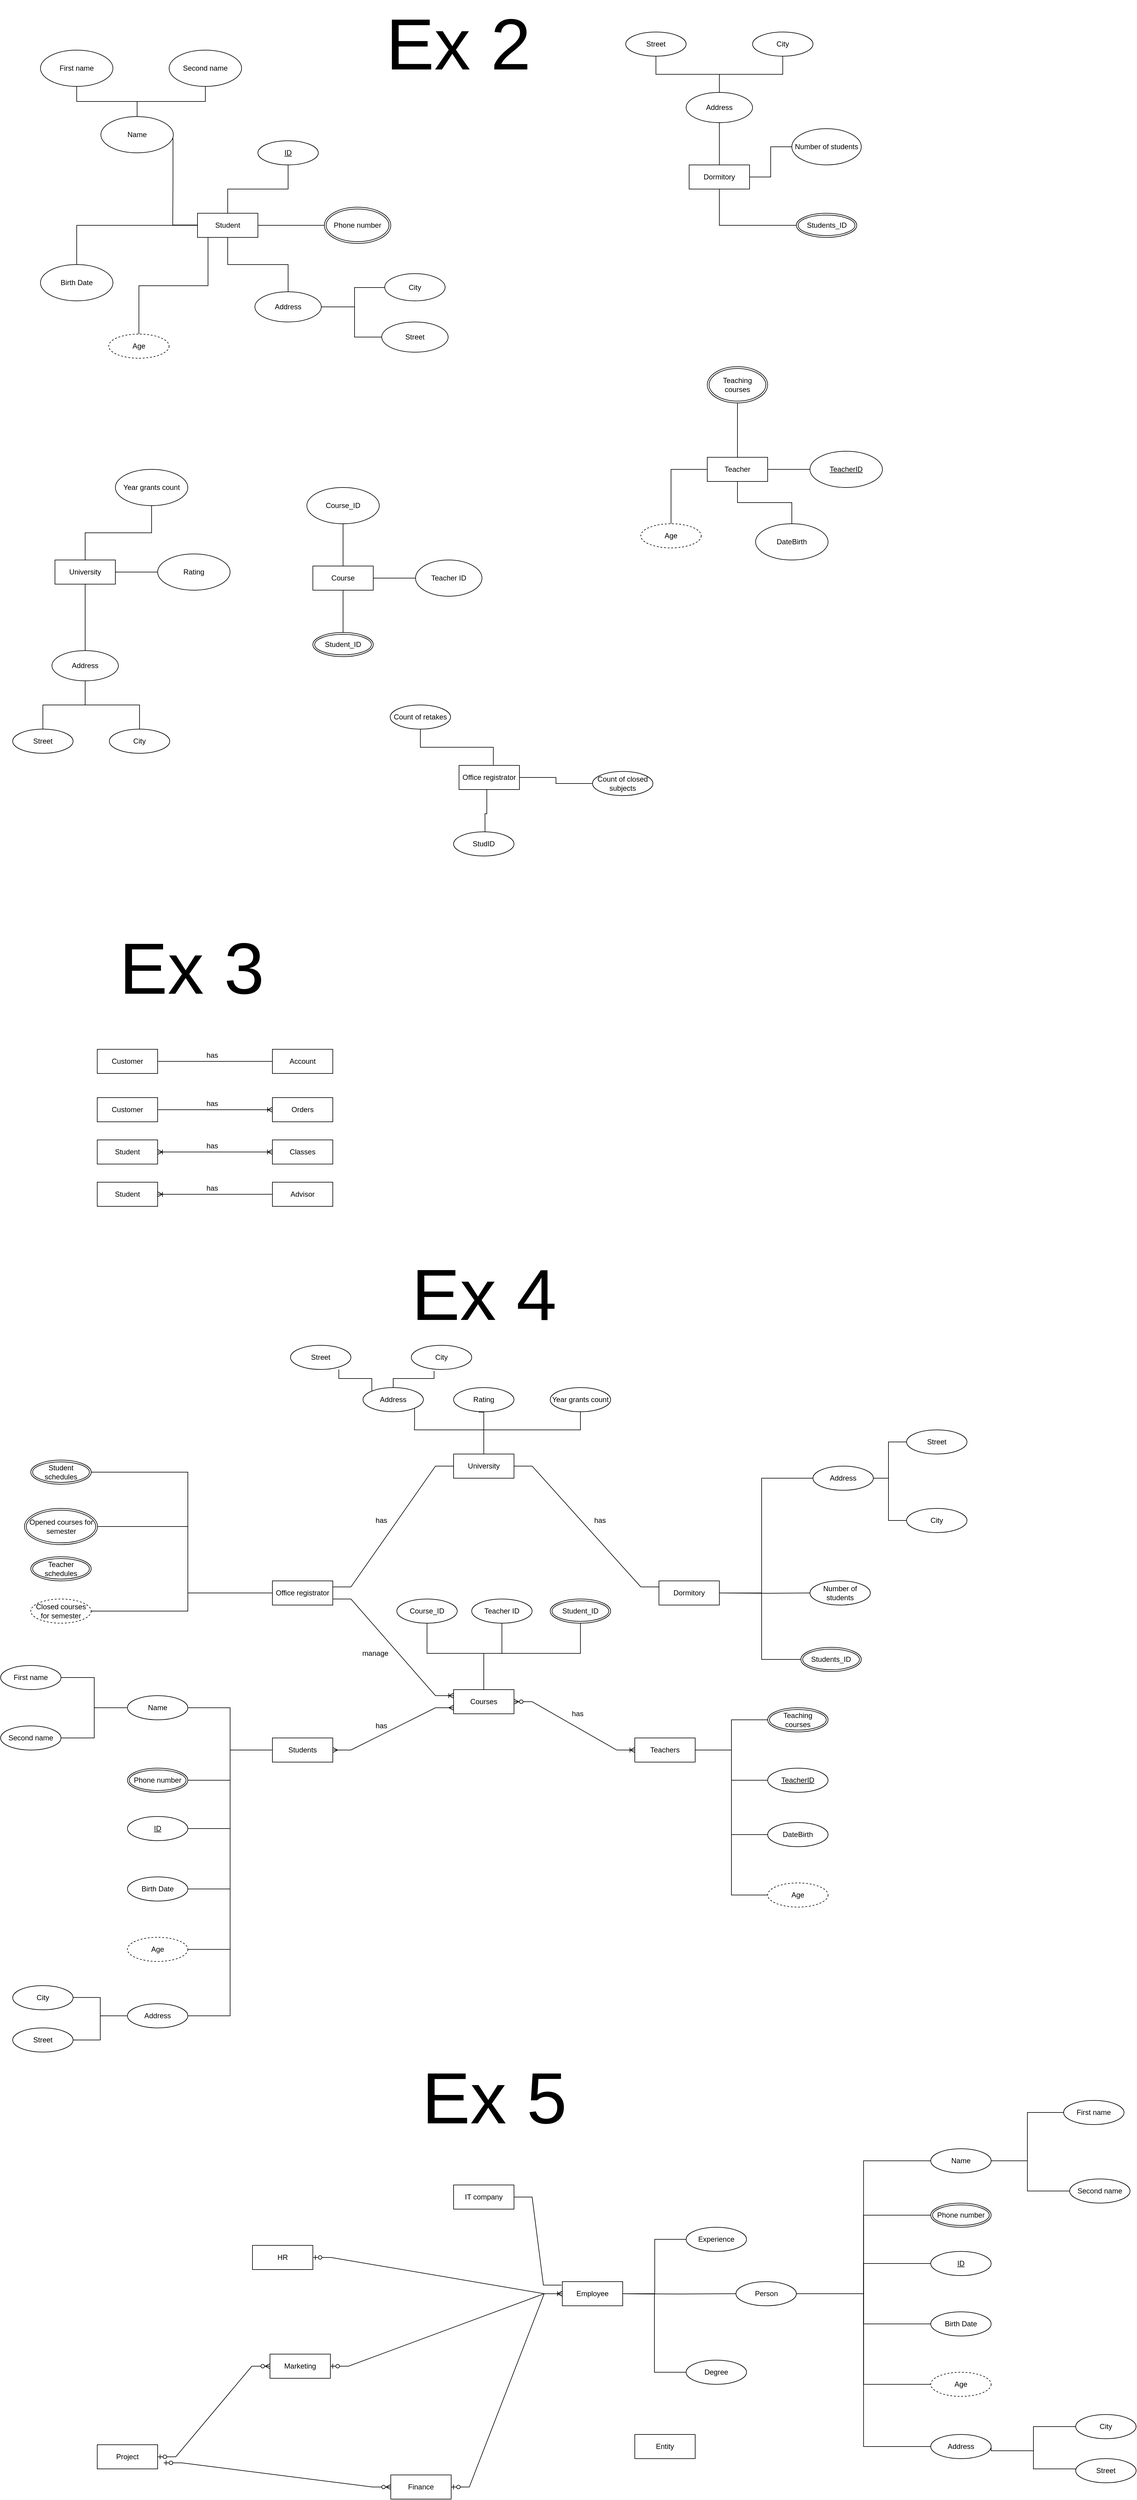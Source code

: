 <mxfile version="15.4.3" type="device"><diagram id="uIEBXpy3CY2g4Vays-fT" name="Page-1"><mxGraphModel dx="2062" dy="2244" grid="1" gridSize="10" guides="1" tooltips="1" connect="1" arrows="1" fold="1" page="1" pageScale="1" pageWidth="827" pageHeight="1169" math="0" shadow="0"><root><mxCell id="0"/><mxCell id="1" parent="0"/><mxCell id="d-rREKHshvwwG5MkrJFp-34" value="" style="edgeStyle=orthogonalEdgeStyle;rounded=0;orthogonalLoop=1;jettySize=auto;html=1;startArrow=none;startFill=0;endArrow=none;endFill=0;" parent="1" source="d-rREKHshvwwG5MkrJFp-14" target="d-rREKHshvwwG5MkrJFp-33" edge="1"><mxGeometry relative="1" as="geometry"/></mxCell><mxCell id="d-rREKHshvwwG5MkrJFp-51" value="" style="edgeStyle=orthogonalEdgeStyle;rounded=0;orthogonalLoop=1;jettySize=auto;html=1;startArrow=none;startFill=0;endArrow=none;endFill=0;" parent="1" source="d-rREKHshvwwG5MkrJFp-14" target="d-rREKHshvwwG5MkrJFp-52" edge="1"><mxGeometry relative="1" as="geometry"><mxPoint x="406" y="-874.0" as="targetPoint"/></mxGeometry></mxCell><mxCell id="d-rREKHshvwwG5MkrJFp-55" value="" style="edgeStyle=orthogonalEdgeStyle;rounded=0;orthogonalLoop=1;jettySize=auto;html=1;startArrow=none;startFill=0;endArrow=none;endFill=0;" parent="1" source="d-rREKHshvwwG5MkrJFp-14" target="d-rREKHshvwwG5MkrJFp-54" edge="1"><mxGeometry relative="1" as="geometry"/></mxCell><mxCell id="d-rREKHshvwwG5MkrJFp-14" value="Student" style="whiteSpace=wrap;html=1;align=center;" parent="1" vertex="1"><mxGeometry x="356" y="-804" width="100" height="40" as="geometry"/></mxCell><mxCell id="d-rREKHshvwwG5MkrJFp-30" value="" style="edgeStyle=orthogonalEdgeStyle;rounded=0;orthogonalLoop=1;jettySize=auto;html=1;startArrow=none;startFill=0;endArrow=none;endFill=0;" parent="1" source="d-rREKHshvwwG5MkrJFp-16" target="d-rREKHshvwwG5MkrJFp-29" edge="1"><mxGeometry relative="1" as="geometry"/></mxCell><mxCell id="d-rREKHshvwwG5MkrJFp-32" value="" style="edgeStyle=orthogonalEdgeStyle;rounded=0;orthogonalLoop=1;jettySize=auto;html=1;startArrow=none;startFill=0;endArrow=none;endFill=0;" parent="1" source="d-rREKHshvwwG5MkrJFp-16" target="d-rREKHshvwwG5MkrJFp-31" edge="1"><mxGeometry relative="1" as="geometry"/></mxCell><mxCell id="d-rREKHshvwwG5MkrJFp-16" value="Name" style="ellipse;whiteSpace=wrap;html=1;" parent="1" vertex="1"><mxGeometry x="196" y="-964" width="120" height="60" as="geometry"/></mxCell><mxCell id="d-rREKHshvwwG5MkrJFp-18" value="" style="endArrow=none;html=1;rounded=0;edgeStyle=orthogonalEdgeStyle;exitX=0.995;exitY=0.596;exitDx=0;exitDy=0;exitPerimeter=0;" parent="1" source="d-rREKHshvwwG5MkrJFp-16" edge="1"><mxGeometry relative="1" as="geometry"><mxPoint x="256" y="-784" as="sourcePoint"/><mxPoint x="356" y="-784.5" as="targetPoint"/><Array as="points"><mxPoint x="315" y="-854"/><mxPoint x="315" y="-784"/></Array></mxGeometry></mxCell><mxCell id="d-rREKHshvwwG5MkrJFp-29" value="Second name" style="ellipse;whiteSpace=wrap;html=1;" parent="1" vertex="1"><mxGeometry x="309" y="-1074" width="120" height="60" as="geometry"/></mxCell><mxCell id="d-rREKHshvwwG5MkrJFp-31" value="First name" style="ellipse;whiteSpace=wrap;html=1;" parent="1" vertex="1"><mxGeometry x="96" y="-1074" width="120" height="60" as="geometry"/></mxCell><mxCell id="d-rREKHshvwwG5MkrJFp-37" value="" style="edgeStyle=orthogonalEdgeStyle;rounded=0;orthogonalLoop=1;jettySize=auto;html=1;startArrow=none;startFill=0;endArrow=none;endFill=0;" parent="1" source="d-rREKHshvwwG5MkrJFp-33" target="d-rREKHshvwwG5MkrJFp-36" edge="1"><mxGeometry relative="1" as="geometry"><Array as="points"><mxPoint x="616" y="-649"/><mxPoint x="616" y="-599"/></Array></mxGeometry></mxCell><mxCell id="d-rREKHshvwwG5MkrJFp-39" value="" style="edgeStyle=orthogonalEdgeStyle;rounded=0;orthogonalLoop=1;jettySize=auto;html=1;startArrow=none;startFill=0;endArrow=none;endFill=0;" parent="1" source="d-rREKHshvwwG5MkrJFp-33" target="d-rREKHshvwwG5MkrJFp-38" edge="1"><mxGeometry relative="1" as="geometry"><Array as="points"><mxPoint x="616" y="-649"/><mxPoint x="616" y="-681"/></Array></mxGeometry></mxCell><mxCell id="d-rREKHshvwwG5MkrJFp-33" value="Address" style="ellipse;whiteSpace=wrap;html=1;" parent="1" vertex="1"><mxGeometry x="451" y="-674" width="110" height="50" as="geometry"/></mxCell><mxCell id="d-rREKHshvwwG5MkrJFp-36" value="Street" style="ellipse;whiteSpace=wrap;html=1;" parent="1" vertex="1"><mxGeometry x="661" y="-624" width="110" height="50" as="geometry"/></mxCell><mxCell id="d-rREKHshvwwG5MkrJFp-38" value="City" style="ellipse;whiteSpace=wrap;html=1;" parent="1" vertex="1"><mxGeometry x="666" y="-704" width="100" height="45" as="geometry"/></mxCell><mxCell id="d-rREKHshvwwG5MkrJFp-48" value="" style="edgeStyle=orthogonalEdgeStyle;rounded=0;orthogonalLoop=1;jettySize=auto;html=1;startArrow=none;startFill=0;endArrow=none;endFill=0;" parent="1" source="d-rREKHshvwwG5MkrJFp-46" target="d-rREKHshvwwG5MkrJFp-14" edge="1"><mxGeometry relative="1" as="geometry"/></mxCell><mxCell id="d-rREKHshvwwG5MkrJFp-46" value="Phone number" style="ellipse;shape=doubleEllipse;margin=3;whiteSpace=wrap;html=1;align=center;" parent="1" vertex="1"><mxGeometry x="566" y="-814" width="110" height="60" as="geometry"/></mxCell><mxCell id="d-rREKHshvwwG5MkrJFp-52" value="ID" style="ellipse;whiteSpace=wrap;html=1;align=center;fontStyle=4;" parent="1" vertex="1"><mxGeometry x="456" y="-924" width="100" height="40" as="geometry"/></mxCell><mxCell id="d-rREKHshvwwG5MkrJFp-54" value="Birth Date" style="ellipse;whiteSpace=wrap;html=1;" parent="1" vertex="1"><mxGeometry x="96" y="-719" width="120" height="60" as="geometry"/></mxCell><mxCell id="d-rREKHshvwwG5MkrJFp-58" value="Age" style="ellipse;whiteSpace=wrap;html=1;align=center;dashed=1;" parent="1" vertex="1"><mxGeometry x="209" y="-604" width="100" height="40" as="geometry"/></mxCell><mxCell id="d-rREKHshvwwG5MkrJFp-59" value="" style="endArrow=none;html=1;rounded=0;edgeStyle=orthogonalEdgeStyle;exitX=0.5;exitY=0;exitDx=0;exitDy=0;entryX=0.174;entryY=0.992;entryDx=0;entryDy=0;entryPerimeter=0;" parent="1" source="d-rREKHshvwwG5MkrJFp-58" target="d-rREKHshvwwG5MkrJFp-14" edge="1"><mxGeometry relative="1" as="geometry"><mxPoint x="236" y="-649.42" as="sourcePoint"/><mxPoint x="375" y="-754" as="targetPoint"/></mxGeometry></mxCell><mxCell id="d-rREKHshvwwG5MkrJFp-71" value="" style="edgeStyle=orthogonalEdgeStyle;rounded=0;orthogonalLoop=1;jettySize=auto;html=1;startArrow=none;startFill=0;endArrow=none;endFill=0;" parent="1" source="d-rREKHshvwwG5MkrJFp-69" target="d-rREKHshvwwG5MkrJFp-70" edge="1"><mxGeometry relative="1" as="geometry"/></mxCell><mxCell id="d-rREKHshvwwG5MkrJFp-73" value="" style="edgeStyle=orthogonalEdgeStyle;rounded=0;orthogonalLoop=1;jettySize=auto;html=1;startArrow=none;startFill=0;endArrow=none;endFill=0;" parent="1" source="d-rREKHshvwwG5MkrJFp-69" target="d-rREKHshvwwG5MkrJFp-72" edge="1"><mxGeometry relative="1" as="geometry"/></mxCell><mxCell id="d-rREKHshvwwG5MkrJFp-69" value="Course" style="whiteSpace=wrap;html=1;align=center;" parent="1" vertex="1"><mxGeometry x="547" y="-220" width="100" height="40" as="geometry"/></mxCell><mxCell id="d-rREKHshvwwG5MkrJFp-70" value="Course_ID" style="ellipse;whiteSpace=wrap;html=1;" parent="1" vertex="1"><mxGeometry x="537" y="-350" width="120" height="60" as="geometry"/></mxCell><mxCell id="d-rREKHshvwwG5MkrJFp-72" value="Teacher ID" style="ellipse;whiteSpace=wrap;html=1;" parent="1" vertex="1"><mxGeometry x="717" y="-230" width="110" height="60" as="geometry"/></mxCell><mxCell id="d-rREKHshvwwG5MkrJFp-77" value="" style="edgeStyle=orthogonalEdgeStyle;rounded=0;orthogonalLoop=1;jettySize=auto;html=1;startArrow=none;startFill=0;endArrow=none;endFill=0;exitX=0.5;exitY=0;exitDx=0;exitDy=0;" parent="1" source="d-rREKHshvwwG5MkrJFp-76" target="d-rREKHshvwwG5MkrJFp-69" edge="1"><mxGeometry relative="1" as="geometry"/></mxCell><mxCell id="d-rREKHshvwwG5MkrJFp-76" value="Student_ID" style="ellipse;shape=doubleEllipse;margin=3;whiteSpace=wrap;html=1;align=center;" parent="1" vertex="1"><mxGeometry x="547" y="-110" width="100" height="40" as="geometry"/></mxCell><mxCell id="d-rREKHshvwwG5MkrJFp-80" value="" style="edgeStyle=orthogonalEdgeStyle;rounded=0;orthogonalLoop=1;jettySize=auto;html=1;startArrow=none;startFill=0;endArrow=none;endFill=0;" parent="1" source="d-rREKHshvwwG5MkrJFp-78" target="d-rREKHshvwwG5MkrJFp-79" edge="1"><mxGeometry relative="1" as="geometry"/></mxCell><mxCell id="d-rREKHshvwwG5MkrJFp-86" value="" style="edgeStyle=orthogonalEdgeStyle;rounded=0;orthogonalLoop=1;jettySize=auto;html=1;startArrow=none;startFill=0;endArrow=none;endFill=0;" parent="1" source="d-rREKHshvwwG5MkrJFp-78" target="d-rREKHshvwwG5MkrJFp-85" edge="1"><mxGeometry relative="1" as="geometry"/></mxCell><mxCell id="d-rREKHshvwwG5MkrJFp-78" value="Dormitory" style="whiteSpace=wrap;html=1;align=center;" parent="1" vertex="1"><mxGeometry x="1170" y="-884" width="100" height="40" as="geometry"/></mxCell><mxCell id="d-rREKHshvwwG5MkrJFp-82" value="" style="edgeStyle=orthogonalEdgeStyle;rounded=0;orthogonalLoop=1;jettySize=auto;html=1;startArrow=none;startFill=0;endArrow=none;endFill=0;" parent="1" source="d-rREKHshvwwG5MkrJFp-79" target="d-rREKHshvwwG5MkrJFp-81" edge="1"><mxGeometry relative="1" as="geometry"/></mxCell><mxCell id="d-rREKHshvwwG5MkrJFp-84" value="" style="edgeStyle=orthogonalEdgeStyle;rounded=0;orthogonalLoop=1;jettySize=auto;html=1;startArrow=none;startFill=0;endArrow=none;endFill=0;" parent="1" source="d-rREKHshvwwG5MkrJFp-79" target="d-rREKHshvwwG5MkrJFp-83" edge="1"><mxGeometry relative="1" as="geometry"/></mxCell><mxCell id="d-rREKHshvwwG5MkrJFp-79" value="Address" style="ellipse;whiteSpace=wrap;html=1;" parent="1" vertex="1"><mxGeometry x="1165" y="-1004" width="110" height="50" as="geometry"/></mxCell><mxCell id="d-rREKHshvwwG5MkrJFp-81" value="Street" style="ellipse;whiteSpace=wrap;html=1;" parent="1" vertex="1"><mxGeometry x="1065" y="-1104" width="100" height="40" as="geometry"/></mxCell><mxCell id="d-rREKHshvwwG5MkrJFp-83" value="City" style="ellipse;whiteSpace=wrap;html=1;" parent="1" vertex="1"><mxGeometry x="1275" y="-1104" width="100" height="40" as="geometry"/></mxCell><mxCell id="d-rREKHshvwwG5MkrJFp-85" value="Number of students" style="ellipse;whiteSpace=wrap;html=1;" parent="1" vertex="1"><mxGeometry x="1340" y="-944" width="115" height="60" as="geometry"/></mxCell><mxCell id="d-rREKHshvwwG5MkrJFp-90" value="" style="edgeStyle=orthogonalEdgeStyle;rounded=0;orthogonalLoop=1;jettySize=auto;html=1;startArrow=none;startFill=0;endArrow=none;endFill=0;" parent="1" source="d-rREKHshvwwG5MkrJFp-89" target="d-rREKHshvwwG5MkrJFp-78" edge="1"><mxGeometry relative="1" as="geometry"/></mxCell><mxCell id="d-rREKHshvwwG5MkrJFp-89" value="Students_ID" style="ellipse;shape=doubleEllipse;margin=3;whiteSpace=wrap;html=1;align=center;" parent="1" vertex="1"><mxGeometry x="1347.5" y="-804" width="100" height="40" as="geometry"/></mxCell><mxCell id="d-rREKHshvwwG5MkrJFp-99" value="" style="edgeStyle=orthogonalEdgeStyle;rounded=0;orthogonalLoop=1;jettySize=auto;html=1;startArrow=none;startFill=0;endArrow=none;endFill=0;" parent="1" source="d-rREKHshvwwG5MkrJFp-97" target="d-rREKHshvwwG5MkrJFp-100" edge="1"><mxGeometry relative="1" as="geometry"><mxPoint x="1235" y="-480" as="targetPoint"/></mxGeometry></mxCell><mxCell id="d-rREKHshvwwG5MkrJFp-102" value="" style="edgeStyle=orthogonalEdgeStyle;rounded=0;orthogonalLoop=1;jettySize=auto;html=1;startArrow=none;startFill=0;endArrow=none;endFill=0;" parent="1" source="d-rREKHshvwwG5MkrJFp-97" target="d-rREKHshvwwG5MkrJFp-101" edge="1"><mxGeometry relative="1" as="geometry"/></mxCell><mxCell id="d-rREKHshvwwG5MkrJFp-104" value="" style="edgeStyle=orthogonalEdgeStyle;rounded=0;orthogonalLoop=1;jettySize=auto;html=1;startArrow=none;startFill=0;endArrow=none;endFill=0;" parent="1" source="d-rREKHshvwwG5MkrJFp-97" target="d-rREKHshvwwG5MkrJFp-103" edge="1"><mxGeometry relative="1" as="geometry"/></mxCell><mxCell id="d-rREKHshvwwG5MkrJFp-97" value="Teacher" style="whiteSpace=wrap;html=1;align=center;" parent="1" vertex="1"><mxGeometry x="1200" y="-400" width="100" height="40" as="geometry"/></mxCell><mxCell id="d-rREKHshvwwG5MkrJFp-100" value="Teaching courses" style="ellipse;shape=doubleEllipse;margin=3;whiteSpace=wrap;html=1;align=center;" parent="1" vertex="1"><mxGeometry x="1200" y="-550" width="100" height="60" as="geometry"/></mxCell><mxCell id="d-rREKHshvwwG5MkrJFp-101" value="&lt;u&gt;TeacherID&lt;/u&gt;" style="ellipse;whiteSpace=wrap;html=1;" parent="1" vertex="1"><mxGeometry x="1370" y="-410" width="120" height="60" as="geometry"/></mxCell><mxCell id="d-rREKHshvwwG5MkrJFp-103" value="DateBirth" style="ellipse;whiteSpace=wrap;html=1;" parent="1" vertex="1"><mxGeometry x="1280" y="-290" width="120" height="60" as="geometry"/></mxCell><mxCell id="d-rREKHshvwwG5MkrJFp-105" value="Age" style="ellipse;whiteSpace=wrap;html=1;align=center;dashed=1;" parent="1" vertex="1"><mxGeometry x="1090" y="-290" width="100" height="40" as="geometry"/></mxCell><mxCell id="d-rREKHshvwwG5MkrJFp-106" value="" style="endArrow=none;html=1;rounded=0;edgeStyle=orthogonalEdgeStyle;entryX=0;entryY=0.5;entryDx=0;entryDy=0;exitX=0.5;exitY=0;exitDx=0;exitDy=0;" parent="1" source="d-rREKHshvwwG5MkrJFp-105" target="d-rREKHshvwwG5MkrJFp-97" edge="1"><mxGeometry relative="1" as="geometry"><mxPoint x="1010" y="-370" as="sourcePoint"/><mxPoint x="1170" y="-370" as="targetPoint"/></mxGeometry></mxCell><mxCell id="d-rREKHshvwwG5MkrJFp-107" value="Office registrator" style="whiteSpace=wrap;html=1;align=center;" parent="1" vertex="1"><mxGeometry x="789" y="110" width="100" height="40" as="geometry"/></mxCell><mxCell id="d-rREKHshvwwG5MkrJFp-108" value="" style="edgeStyle=orthogonalEdgeStyle;rounded=0;orthogonalLoop=1;jettySize=auto;html=1;startArrow=none;startFill=0;endArrow=none;endFill=0;entryX=0.5;entryY=0;entryDx=0;entryDy=0;" parent="1" source="d-rREKHshvwwG5MkrJFp-111" target="d-rREKHshvwwG5MkrJFp-116" edge="1"><mxGeometry relative="1" as="geometry"><mxPoint x="280" y="-90" as="targetPoint"/></mxGeometry></mxCell><mxCell id="d-rREKHshvwwG5MkrJFp-109" value="" style="edgeStyle=orthogonalEdgeStyle;rounded=0;orthogonalLoop=1;jettySize=auto;html=1;startArrow=none;startFill=0;endArrow=none;endFill=0;" parent="1" source="d-rREKHshvwwG5MkrJFp-111" target="d-rREKHshvwwG5MkrJFp-112" edge="1"><mxGeometry relative="1" as="geometry"/></mxCell><mxCell id="d-rREKHshvwwG5MkrJFp-110" value="" style="edgeStyle=orthogonalEdgeStyle;rounded=0;orthogonalLoop=1;jettySize=auto;html=1;startArrow=none;startFill=0;endArrow=none;endFill=0;" parent="1" source="d-rREKHshvwwG5MkrJFp-111" target="d-rREKHshvwwG5MkrJFp-113" edge="1"><mxGeometry relative="1" as="geometry"/></mxCell><mxCell id="d-rREKHshvwwG5MkrJFp-111" value="University" style="whiteSpace=wrap;html=1;align=center;" parent="1" vertex="1"><mxGeometry x="120" y="-230" width="100" height="40" as="geometry"/></mxCell><mxCell id="d-rREKHshvwwG5MkrJFp-112" value="Rating" style="ellipse;whiteSpace=wrap;html=1;" parent="1" vertex="1"><mxGeometry x="290" y="-240" width="120" height="60" as="geometry"/></mxCell><mxCell id="d-rREKHshvwwG5MkrJFp-113" value="Year grants count" style="ellipse;whiteSpace=wrap;html=1;" parent="1" vertex="1"><mxGeometry x="220" y="-380" width="120" height="60" as="geometry"/></mxCell><mxCell id="d-rREKHshvwwG5MkrJFp-114" value="" style="edgeStyle=orthogonalEdgeStyle;rounded=0;orthogonalLoop=1;jettySize=auto;html=1;startArrow=none;startFill=0;endArrow=none;endFill=0;" parent="1" source="d-rREKHshvwwG5MkrJFp-116" target="d-rREKHshvwwG5MkrJFp-117" edge="1"><mxGeometry relative="1" as="geometry"/></mxCell><mxCell id="d-rREKHshvwwG5MkrJFp-115" value="" style="edgeStyle=orthogonalEdgeStyle;rounded=0;orthogonalLoop=1;jettySize=auto;html=1;startArrow=none;startFill=0;endArrow=none;endFill=0;" parent="1" source="d-rREKHshvwwG5MkrJFp-116" target="d-rREKHshvwwG5MkrJFp-118" edge="1"><mxGeometry relative="1" as="geometry"/></mxCell><mxCell id="d-rREKHshvwwG5MkrJFp-116" value="Address" style="ellipse;whiteSpace=wrap;html=1;" parent="1" vertex="1"><mxGeometry x="115" y="-80" width="110" height="50" as="geometry"/></mxCell><mxCell id="d-rREKHshvwwG5MkrJFp-117" value="Street" style="ellipse;whiteSpace=wrap;html=1;" parent="1" vertex="1"><mxGeometry x="50" y="50" width="100" height="40" as="geometry"/></mxCell><mxCell id="d-rREKHshvwwG5MkrJFp-118" value="City" style="ellipse;whiteSpace=wrap;html=1;" parent="1" vertex="1"><mxGeometry x="210" y="50" width="100" height="40" as="geometry"/></mxCell><mxCell id="d-rREKHshvwwG5MkrJFp-121" value="" style="endArrow=none;html=1;rounded=0;edgeStyle=orthogonalEdgeStyle;exitX=1;exitY=0.5;exitDx=0;exitDy=0;entryX=0;entryY=0.5;entryDx=0;entryDy=0;" parent="1" source="d-rREKHshvwwG5MkrJFp-107" target="3txeERPjWJ3T2VNQKJNK-2" edge="1"><mxGeometry relative="1" as="geometry"><mxPoint x="1010" y="140" as="sourcePoint"/><mxPoint x="1007" y="170" as="targetPoint"/></mxGeometry></mxCell><mxCell id="d-rREKHshvwwG5MkrJFp-122" value="" style="endArrow=none;html=1;rounded=0;edgeStyle=orthogonalEdgeStyle;exitX=0.5;exitY=1;exitDx=0;exitDy=0;entryX=0.568;entryY=-0.019;entryDx=0;entryDy=0;entryPerimeter=0;" parent="1" source="3txeERPjWJ3T2VNQKJNK-1" target="d-rREKHshvwwG5MkrJFp-107" edge="1"><mxGeometry relative="1" as="geometry"><mxPoint x="845.8" y="31.88" as="sourcePoint"/><mxPoint x="839" y="110" as="targetPoint"/></mxGeometry></mxCell><mxCell id="d-rREKHshvwwG5MkrJFp-127" value="" style="endArrow=none;html=1;rounded=0;edgeStyle=orthogonalEdgeStyle;exitX=0.46;exitY=0.997;exitDx=0;exitDy=0;exitPerimeter=0;entryX=0.5;entryY=0;entryDx=0;entryDy=0;" parent="1" source="d-rREKHshvwwG5MkrJFp-107" target="3txeERPjWJ3T2VNQKJNK-3" edge="1"><mxGeometry relative="1" as="geometry"><mxPoint x="826" y="180" as="sourcePoint"/><mxPoint x="832" y="220.201" as="targetPoint"/><Array as="points"><mxPoint x="835" y="190"/><mxPoint x="832" y="190"/><mxPoint x="832" y="230"/></Array></mxGeometry></mxCell><mxCell id="d-rREKHshvwwG5MkrJFp-132" value="&lt;font style=&quot;font-size: 120px&quot;&gt;Ex 2&lt;/font&gt;" style="text;html=1;strokeColor=none;fillColor=none;align=center;verticalAlign=middle;whiteSpace=wrap;rounded=0;" parent="1" vertex="1"><mxGeometry x="606" y="-1150" width="364" height="130" as="geometry"/></mxCell><mxCell id="d-rREKHshvwwG5MkrJFp-133" value="Ex 3" style="text;html=1;align=center;verticalAlign=middle;resizable=0;points=[];autosize=1;strokeColor=none;fillColor=none;fontSize=120;" parent="1" vertex="1"><mxGeometry x="216" y="370" width="260" height="150" as="geometry"/></mxCell><mxCell id="d-rREKHshvwwG5MkrJFp-173" value="Customer" style="whiteSpace=wrap;html=1;align=center;fontSize=12;" parent="1" vertex="1"><mxGeometry x="190" y="580" width="100" height="40" as="geometry"/></mxCell><mxCell id="d-rREKHshvwwG5MkrJFp-177" value="Account" style="whiteSpace=wrap;html=1;align=center;fontSize=12;" parent="1" vertex="1"><mxGeometry x="480" y="580" width="100" height="40" as="geometry"/></mxCell><mxCell id="d-rREKHshvwwG5MkrJFp-181" value="Customer" style="whiteSpace=wrap;html=1;align=center;fontSize=12;" parent="1" vertex="1"><mxGeometry x="190" y="660" width="100" height="40" as="geometry"/></mxCell><mxCell id="d-rREKHshvwwG5MkrJFp-186" value="Orders" style="whiteSpace=wrap;html=1;align=center;fontSize=12;" parent="1" vertex="1"><mxGeometry x="480" y="660" width="100" height="40" as="geometry"/></mxCell><mxCell id="wF5w25S0mEPb1zLxQ2N_-11" value="Student" style="whiteSpace=wrap;html=1;align=center;" parent="1" vertex="1"><mxGeometry x="190" y="730" width="100" height="40" as="geometry"/></mxCell><mxCell id="wF5w25S0mEPb1zLxQ2N_-18" value="Classes" style="whiteSpace=wrap;html=1;align=center;" parent="1" vertex="1"><mxGeometry x="480" y="730" width="100" height="40" as="geometry"/></mxCell><mxCell id="wF5w25S0mEPb1zLxQ2N_-22" value="" style="edgeStyle=entityRelationEdgeStyle;fontSize=12;html=1;endArrow=ERoneToMany;startArrow=ERoneToMany;rounded=0;entryX=0;entryY=0.5;entryDx=0;entryDy=0;exitX=1;exitY=0.5;exitDx=0;exitDy=0;" parent="1" source="wF5w25S0mEPb1zLxQ2N_-11" target="wF5w25S0mEPb1zLxQ2N_-18" edge="1"><mxGeometry width="100" height="100" relative="1" as="geometry"><mxPoint x="660" y="770" as="sourcePoint"/><mxPoint x="760" y="670" as="targetPoint"/></mxGeometry></mxCell><mxCell id="wF5w25S0mEPb1zLxQ2N_-23" value="Student" style="whiteSpace=wrap;html=1;align=center;" parent="1" vertex="1"><mxGeometry x="190" y="800" width="100" height="40" as="geometry"/></mxCell><mxCell id="wF5w25S0mEPb1zLxQ2N_-24" value="Advisor" style="whiteSpace=wrap;html=1;align=center;" parent="1" vertex="1"><mxGeometry x="480" y="800" width="100" height="40" as="geometry"/></mxCell><mxCell id="wF5w25S0mEPb1zLxQ2N_-25" value="" style="edgeStyle=entityRelationEdgeStyle;fontSize=12;html=1;endArrow=ERoneToMany;rounded=0;exitX=0;exitY=0.5;exitDx=0;exitDy=0;entryX=1;entryY=0.5;entryDx=0;entryDy=0;" parent="1" source="wF5w25S0mEPb1zLxQ2N_-24" target="wF5w25S0mEPb1zLxQ2N_-23" edge="1"><mxGeometry width="100" height="100" relative="1" as="geometry"><mxPoint x="660" y="770" as="sourcePoint"/><mxPoint x="760" y="670" as="targetPoint"/></mxGeometry></mxCell><mxCell id="wF5w25S0mEPb1zLxQ2N_-26" value="Ex 4" style="text;html=1;align=center;verticalAlign=middle;resizable=0;points=[];autosize=1;strokeColor=none;fillColor=none;fontSize=120;" parent="1" vertex="1"><mxGeometry x="700" y="910" width="260" height="150" as="geometry"/></mxCell><mxCell id="wF5w25S0mEPb1zLxQ2N_-27" value="University" style="whiteSpace=wrap;html=1;align=center;" parent="1" vertex="1"><mxGeometry x="780" y="1250" width="100" height="40" as="geometry"/></mxCell><mxCell id="wF5w25S0mEPb1zLxQ2N_-40" value="Address" style="ellipse;whiteSpace=wrap;html=1;align=center;" parent="1" vertex="1"><mxGeometry x="630" y="1140" width="100" height="40" as="geometry"/></mxCell><mxCell id="wF5w25S0mEPb1zLxQ2N_-42" value="Rating" style="ellipse;whiteSpace=wrap;html=1;align=center;" parent="1" vertex="1"><mxGeometry x="780" y="1140" width="100" height="40" as="geometry"/></mxCell><mxCell id="wF5w25S0mEPb1zLxQ2N_-43" value="Year grants count" style="ellipse;whiteSpace=wrap;html=1;align=center;" parent="1" vertex="1"><mxGeometry x="940" y="1140" width="100" height="40" as="geometry"/></mxCell><mxCell id="wF5w25S0mEPb1zLxQ2N_-44" value="Street" style="ellipse;whiteSpace=wrap;html=1;align=center;" parent="1" vertex="1"><mxGeometry x="510" y="1070" width="100" height="40" as="geometry"/></mxCell><mxCell id="wF5w25S0mEPb1zLxQ2N_-45" value="City" style="ellipse;whiteSpace=wrap;html=1;align=center;" parent="1" vertex="1"><mxGeometry x="710" y="1070" width="100" height="40" as="geometry"/></mxCell><mxCell id="wF5w25S0mEPb1zLxQ2N_-48" value="" style="endArrow=none;html=1;rounded=0;edgeStyle=orthogonalEdgeStyle;entryX=0;entryY=0;entryDx=0;entryDy=0;exitX=0.8;exitY=1;exitDx=0;exitDy=0;exitPerimeter=0;" parent="1" source="wF5w25S0mEPb1zLxQ2N_-44" target="wF5w25S0mEPb1zLxQ2N_-40" edge="1"><mxGeometry relative="1" as="geometry"><mxPoint x="270" y="1200" as="sourcePoint"/><mxPoint x="430" y="1200" as="targetPoint"/></mxGeometry></mxCell><mxCell id="wF5w25S0mEPb1zLxQ2N_-49" value="" style="endArrow=none;html=1;rounded=0;edgeStyle=orthogonalEdgeStyle;entryX=0.5;entryY=0;entryDx=0;entryDy=0;exitX=0.377;exitY=1.061;exitDx=0;exitDy=0;exitPerimeter=0;" parent="1" source="wF5w25S0mEPb1zLxQ2N_-45" target="wF5w25S0mEPb1zLxQ2N_-40" edge="1"><mxGeometry relative="1" as="geometry"><mxPoint x="710" y="1144" as="sourcePoint"/><mxPoint x="754.645" y="1168.858" as="targetPoint"/></mxGeometry></mxCell><mxCell id="wF5w25S0mEPb1zLxQ2N_-50" value="" style="endArrow=none;html=1;rounded=0;edgeStyle=orthogonalEdgeStyle;exitX=1;exitY=1;exitDx=0;exitDy=0;entryX=0.5;entryY=0;entryDx=0;entryDy=0;" parent="1" source="wF5w25S0mEPb1zLxQ2N_-40" target="wF5w25S0mEPb1zLxQ2N_-27" edge="1"><mxGeometry relative="1" as="geometry"><mxPoint x="270" y="1200" as="sourcePoint"/><mxPoint x="830" y="1250" as="targetPoint"/><Array as="points"><mxPoint x="715" y="1203"/><mxPoint x="715" y="1210"/><mxPoint x="830" y="1210"/></Array></mxGeometry></mxCell><mxCell id="wF5w25S0mEPb1zLxQ2N_-51" value="" style="endArrow=none;html=1;rounded=0;edgeStyle=orthogonalEdgeStyle;exitX=0.416;exitY=1.015;exitDx=0;exitDy=0;exitPerimeter=0;entryX=0.5;entryY=0;entryDx=0;entryDy=0;" parent="1" source="wF5w25S0mEPb1zLxQ2N_-42" target="wF5w25S0mEPb1zLxQ2N_-27" edge="1"><mxGeometry relative="1" as="geometry"><mxPoint x="765.995" y="1209.002" as="sourcePoint"/><mxPoint x="830" y="1230" as="targetPoint"/><Array as="points"><mxPoint x="830" y="1181"/></Array></mxGeometry></mxCell><mxCell id="wF5w25S0mEPb1zLxQ2N_-52" value="" style="endArrow=none;html=1;rounded=0;edgeStyle=orthogonalEdgeStyle;exitX=0.5;exitY=1;exitDx=0;exitDy=0;entryX=0.5;entryY=0;entryDx=0;entryDy=0;" parent="1" source="wF5w25S0mEPb1zLxQ2N_-43" target="wF5w25S0mEPb1zLxQ2N_-27" edge="1"><mxGeometry relative="1" as="geometry"><mxPoint x="889.02" y="1182.44" as="sourcePoint"/><mxPoint x="830" y="1230" as="targetPoint"/><Array as="points"><mxPoint x="990" y="1210"/><mxPoint x="830" y="1210"/></Array></mxGeometry></mxCell><mxCell id="wF5w25S0mEPb1zLxQ2N_-53" value="Office registrator" style="whiteSpace=wrap;html=1;align=center;" parent="1" vertex="1"><mxGeometry x="480" y="1460" width="100" height="40" as="geometry"/></mxCell><mxCell id="wF5w25S0mEPb1zLxQ2N_-54" value="Student schedules" style="ellipse;shape=doubleEllipse;margin=3;whiteSpace=wrap;html=1;align=center;" parent="1" vertex="1"><mxGeometry x="80" y="1260" width="100" height="40" as="geometry"/></mxCell><mxCell id="wF5w25S0mEPb1zLxQ2N_-57" value="Teacher schedules" style="ellipse;shape=doubleEllipse;margin=3;whiteSpace=wrap;html=1;align=center;" parent="1" vertex="1"><mxGeometry x="80" y="1420" width="100" height="40" as="geometry"/></mxCell><mxCell id="wF5w25S0mEPb1zLxQ2N_-58" value="Opened courses for semester" style="ellipse;shape=doubleEllipse;margin=3;whiteSpace=wrap;html=1;align=center;" parent="1" vertex="1"><mxGeometry x="69.5" y="1340" width="121" height="60" as="geometry"/></mxCell><mxCell id="wF5w25S0mEPb1zLxQ2N_-60" value="Closed courses for semester" style="ellipse;whiteSpace=wrap;html=1;align=center;dashed=1;" parent="1" vertex="1"><mxGeometry x="80" y="1490" width="100" height="40" as="geometry"/></mxCell><mxCell id="wF5w25S0mEPb1zLxQ2N_-71" value="" style="endArrow=none;html=1;rounded=0;edgeStyle=orthogonalEdgeStyle;exitX=1;exitY=0.5;exitDx=0;exitDy=0;entryX=0;entryY=1;entryDx=0;entryDy=0;" parent="1" source="wF5w25S0mEPb1zLxQ2N_-58" target="wF5w25S0mEPb1zLxQ2N_-53" edge="1"><mxGeometry relative="1" as="geometry"><mxPoint x="340" y="1340" as="sourcePoint"/><mxPoint x="340" y="1480" as="targetPoint"/><Array as="points"><mxPoint x="340" y="1370"/><mxPoint x="340" y="1480"/></Array></mxGeometry></mxCell><mxCell id="wF5w25S0mEPb1zLxQ2N_-77" value="" style="endArrow=none;html=1;rounded=0;edgeStyle=orthogonalEdgeStyle;exitX=1;exitY=0.5;exitDx=0;exitDy=0;entryX=0;entryY=1;entryDx=0;entryDy=0;" parent="1" source="wF5w25S0mEPb1zLxQ2N_-54" target="wF5w25S0mEPb1zLxQ2N_-53" edge="1"><mxGeometry relative="1" as="geometry"><mxPoint x="340" y="1340" as="sourcePoint"/><mxPoint x="340" y="1480" as="targetPoint"/><Array as="points"><mxPoint x="340" y="1280"/><mxPoint x="340" y="1480"/></Array></mxGeometry></mxCell><mxCell id="wF5w25S0mEPb1zLxQ2N_-78" value="" style="endArrow=none;html=1;rounded=0;edgeStyle=orthogonalEdgeStyle;exitX=1;exitY=0.5;exitDx=0;exitDy=0;entryX=0;entryY=1;entryDx=0;entryDy=0;" parent="1" source="wF5w25S0mEPb1zLxQ2N_-60" target="wF5w25S0mEPb1zLxQ2N_-53" edge="1"><mxGeometry relative="1" as="geometry"><mxPoint x="290" y="1500" as="sourcePoint"/><mxPoint x="340" y="1480" as="targetPoint"/><Array as="points"><mxPoint x="340" y="1510"/><mxPoint x="340" y="1480"/></Array></mxGeometry></mxCell><mxCell id="wF5w25S0mEPb1zLxQ2N_-81" value="Dormitory" style="whiteSpace=wrap;html=1;align=center;" parent="1" vertex="1"><mxGeometry x="1120" y="1460" width="100" height="40" as="geometry"/></mxCell><mxCell id="wF5w25S0mEPb1zLxQ2N_-82" value="" style="endArrow=none;html=1;rounded=0;edgeStyle=orthogonalEdgeStyle;exitX=1;exitY=0.5;exitDx=0;exitDy=0;entryX=0;entryY=0.5;entryDx=0;entryDy=0;" parent="1" source="wF5w25S0mEPb1zLxQ2N_-81" target="wF5w25S0mEPb1zLxQ2N_-93" edge="1"><mxGeometry relative="1" as="geometry"><mxPoint x="1190" y="1490" as="sourcePoint"/><mxPoint x="1370" y="1290" as="targetPoint"/><Array as="points"><mxPoint x="1290" y="1480"/><mxPoint x="1290" y="1290"/></Array></mxGeometry></mxCell><mxCell id="wF5w25S0mEPb1zLxQ2N_-86" value="" style="endArrow=none;html=1;rounded=0;edgeStyle=orthogonalEdgeStyle;entryX=0;entryY=0.5;entryDx=0;entryDy=0;exitX=1;exitY=0.5;exitDx=0;exitDy=0;" parent="1" target="wF5w25S0mEPb1zLxQ2N_-94" edge="1"><mxGeometry relative="1" as="geometry"><mxPoint x="1470" y="1290" as="sourcePoint"/><mxPoint x="1530" y="1230" as="targetPoint"/><Array as="points"><mxPoint x="1500" y="1290"/><mxPoint x="1500" y="1230"/></Array></mxGeometry></mxCell><mxCell id="wF5w25S0mEPb1zLxQ2N_-87" value="" style="endArrow=none;html=1;rounded=0;edgeStyle=orthogonalEdgeStyle;entryX=0;entryY=0.5;entryDx=0;entryDy=0;exitX=1;exitY=0.5;exitDx=0;exitDy=0;" parent="1" source="wF5w25S0mEPb1zLxQ2N_-93" target="wF5w25S0mEPb1zLxQ2N_-97" edge="1"><mxGeometry relative="1" as="geometry"><mxPoint x="1470" y="1290" as="sourcePoint"/><mxPoint x="1530" y="1360" as="targetPoint"/><Array as="points"><mxPoint x="1500" y="1290"/><mxPoint x="1500" y="1360"/></Array></mxGeometry></mxCell><mxCell id="wF5w25S0mEPb1zLxQ2N_-88" value="" style="endArrow=none;html=1;rounded=0;edgeStyle=orthogonalEdgeStyle;entryX=0;entryY=0.5;entryDx=0;entryDy=0;" parent="1" target="wF5w25S0mEPb1zLxQ2N_-92" edge="1"><mxGeometry relative="1" as="geometry"><mxPoint x="1220" y="1480" as="sourcePoint"/><mxPoint x="1370" y="1480" as="targetPoint"/></mxGeometry></mxCell><mxCell id="wF5w25S0mEPb1zLxQ2N_-90" value="" style="endArrow=none;html=1;rounded=0;edgeStyle=orthogonalEdgeStyle;entryX=0;entryY=0.5;entryDx=0;entryDy=0;" parent="1" target="wF5w25S0mEPb1zLxQ2N_-111" edge="1"><mxGeometry relative="1" as="geometry"><mxPoint x="1220" y="1480" as="sourcePoint"/><mxPoint x="1370" y="1590" as="targetPoint"/><Array as="points"><mxPoint x="1290" y="1480"/><mxPoint x="1290" y="1590"/></Array></mxGeometry></mxCell><mxCell id="wF5w25S0mEPb1zLxQ2N_-92" value="Number of students" style="ellipse;whiteSpace=wrap;html=1;align=center;" parent="1" vertex="1"><mxGeometry x="1370" y="1460" width="100" height="40" as="geometry"/></mxCell><mxCell id="wF5w25S0mEPb1zLxQ2N_-93" value="Address" style="ellipse;whiteSpace=wrap;html=1;align=center;" parent="1" vertex="1"><mxGeometry x="1375" y="1270" width="100" height="40" as="geometry"/></mxCell><mxCell id="wF5w25S0mEPb1zLxQ2N_-94" value="Street" style="ellipse;whiteSpace=wrap;html=1;align=center;" parent="1" vertex="1"><mxGeometry x="1530" y="1210" width="100" height="40" as="geometry"/></mxCell><mxCell id="wF5w25S0mEPb1zLxQ2N_-97" value="City" style="ellipse;whiteSpace=wrap;html=1;align=center;" parent="1" vertex="1"><mxGeometry x="1530" y="1340" width="100" height="40" as="geometry"/></mxCell><mxCell id="wF5w25S0mEPb1zLxQ2N_-100" value="Courses" style="whiteSpace=wrap;html=1;align=center;" parent="1" vertex="1"><mxGeometry x="780" y="1640" width="100" height="40" as="geometry"/></mxCell><mxCell id="wF5w25S0mEPb1zLxQ2N_-109" value="" style="edgeStyle=entityRelationEdgeStyle;fontSize=12;html=1;endArrow=ERoneToMany;startArrow=none;rounded=0;exitX=1;exitY=0.75;exitDx=0;exitDy=0;entryX=0;entryY=0.25;entryDx=0;entryDy=0;startFill=0;" parent="1" source="wF5w25S0mEPb1zLxQ2N_-53" target="wF5w25S0mEPb1zLxQ2N_-100" edge="1"><mxGeometry width="100" height="100" relative="1" as="geometry"><mxPoint x="740" y="1550" as="sourcePoint"/><mxPoint x="790" y="1590" as="targetPoint"/></mxGeometry></mxCell><mxCell id="wF5w25S0mEPb1zLxQ2N_-111" value="Students_ID" style="ellipse;shape=doubleEllipse;margin=3;whiteSpace=wrap;html=1;align=center;" parent="1" vertex="1"><mxGeometry x="1355" y="1570" width="100" height="40" as="geometry"/></mxCell><mxCell id="wF5w25S0mEPb1zLxQ2N_-114" value="Course_ID" style="ellipse;whiteSpace=wrap;html=1;align=center;" parent="1" vertex="1"><mxGeometry x="686" y="1490" width="100" height="40" as="geometry"/></mxCell><mxCell id="wF5w25S0mEPb1zLxQ2N_-115" value="" style="endArrow=none;html=1;rounded=0;edgeStyle=orthogonalEdgeStyle;exitX=0.5;exitY=0;exitDx=0;exitDy=0;entryX=0.5;entryY=1;entryDx=0;entryDy=0;" parent="1" source="wF5w25S0mEPb1zLxQ2N_-100" target="wF5w25S0mEPb1zLxQ2N_-114" edge="1"><mxGeometry relative="1" as="geometry"><mxPoint x="830" y="1630" as="sourcePoint"/><mxPoint x="970" y="1600" as="targetPoint"/><Array as="points"><mxPoint x="830" y="1580"/><mxPoint x="736" y="1580"/></Array></mxGeometry></mxCell><mxCell id="wF5w25S0mEPb1zLxQ2N_-116" value="Teacher ID" style="ellipse;whiteSpace=wrap;html=1;align=center;" parent="1" vertex="1"><mxGeometry x="810" y="1490" width="100" height="40" as="geometry"/></mxCell><mxCell id="wF5w25S0mEPb1zLxQ2N_-117" value="" style="endArrow=none;html=1;rounded=0;edgeStyle=orthogonalEdgeStyle;exitX=0.5;exitY=0;exitDx=0;exitDy=0;entryX=0.5;entryY=1;entryDx=0;entryDy=0;" parent="1" source="wF5w25S0mEPb1zLxQ2N_-100" target="wF5w25S0mEPb1zLxQ2N_-116" edge="1"><mxGeometry relative="1" as="geometry"><mxPoint x="830" y="1640" as="sourcePoint"/><mxPoint x="1000" y="1580" as="targetPoint"/><Array as="points"><mxPoint x="830" y="1580"/><mxPoint x="860" y="1580"/></Array></mxGeometry></mxCell><mxCell id="wF5w25S0mEPb1zLxQ2N_-120" value="Student_ID" style="ellipse;shape=doubleEllipse;margin=3;whiteSpace=wrap;html=1;align=center;" parent="1" vertex="1"><mxGeometry x="940" y="1490" width="100" height="40" as="geometry"/></mxCell><mxCell id="wF5w25S0mEPb1zLxQ2N_-121" value="" style="endArrow=none;html=1;rounded=0;edgeStyle=orthogonalEdgeStyle;entryX=0.5;entryY=1;entryDx=0;entryDy=0;" parent="1" target="wF5w25S0mEPb1zLxQ2N_-120" edge="1"><mxGeometry relative="1" as="geometry"><mxPoint x="830" y="1640" as="sourcePoint"/><mxPoint x="1280" y="1590" as="targetPoint"/><Array as="points"><mxPoint x="990" y="1580"/></Array></mxGeometry></mxCell><mxCell id="wF5w25S0mEPb1zLxQ2N_-123" value="Students" style="whiteSpace=wrap;html=1;align=center;" parent="1" vertex="1"><mxGeometry x="480" y="1720" width="100" height="40" as="geometry"/></mxCell><mxCell id="wF5w25S0mEPb1zLxQ2N_-124" value="" style="edgeStyle=entityRelationEdgeStyle;fontSize=12;html=1;endArrow=ERmany;startArrow=ERmany;rounded=0;exitX=1;exitY=0.5;exitDx=0;exitDy=0;exitPerimeter=0;entryX=0;entryY=0.75;entryDx=0;entryDy=0;" parent="1" source="wF5w25S0mEPb1zLxQ2N_-123" target="wF5w25S0mEPb1zLxQ2N_-100" edge="1"><mxGeometry width="100" height="100" relative="1" as="geometry"><mxPoint x="590" y="1740" as="sourcePoint"/><mxPoint x="690" y="1640" as="targetPoint"/></mxGeometry></mxCell><mxCell id="wF5w25S0mEPb1zLxQ2N_-126" value="" style="edgeStyle=entityRelationEdgeStyle;fontSize=12;html=1;endArrow=ERoneToMany;startArrow=ERzeroToMany;rounded=0;exitX=1;exitY=0.5;exitDx=0;exitDy=0;entryX=0;entryY=0.5;entryDx=0;entryDy=0;" parent="1" source="wF5w25S0mEPb1zLxQ2N_-100" target="wF5w25S0mEPb1zLxQ2N_-127" edge="1"><mxGeometry width="100" height="100" relative="1" as="geometry"><mxPoint x="880" y="1670" as="sourcePoint"/><mxPoint x="1040" y="1730" as="targetPoint"/></mxGeometry></mxCell><mxCell id="wF5w25S0mEPb1zLxQ2N_-127" value="Teachers" style="whiteSpace=wrap;html=1;align=center;" parent="1" vertex="1"><mxGeometry x="1080" y="1720" width="100" height="40" as="geometry"/></mxCell><mxCell id="wF5w25S0mEPb1zLxQ2N_-128" value="Name" style="ellipse;whiteSpace=wrap;html=1;align=center;" parent="1" vertex="1"><mxGeometry x="240" y="1650" width="100" height="40" as="geometry"/></mxCell><mxCell id="wF5w25S0mEPb1zLxQ2N_-131" value="First name" style="ellipse;whiteSpace=wrap;html=1;align=center;" parent="1" vertex="1"><mxGeometry x="30" y="1600" width="100" height="40" as="geometry"/></mxCell><mxCell id="wF5w25S0mEPb1zLxQ2N_-132" value="Second name" style="ellipse;whiteSpace=wrap;html=1;align=center;" parent="1" vertex="1"><mxGeometry x="30" y="1700" width="100" height="40" as="geometry"/></mxCell><mxCell id="wF5w25S0mEPb1zLxQ2N_-133" value="" style="endArrow=none;html=1;rounded=0;edgeStyle=orthogonalEdgeStyle;exitX=1;exitY=0.5;exitDx=0;exitDy=0;entryX=0;entryY=0.5;entryDx=0;entryDy=0;" parent="1" source="wF5w25S0mEPb1zLxQ2N_-131" target="wF5w25S0mEPb1zLxQ2N_-128" edge="1"><mxGeometry relative="1" as="geometry"><mxPoint x="530" y="1680" as="sourcePoint"/><mxPoint x="690" y="1680" as="targetPoint"/></mxGeometry></mxCell><mxCell id="wF5w25S0mEPb1zLxQ2N_-134" value="" style="endArrow=none;html=1;rounded=0;edgeStyle=orthogonalEdgeStyle;exitX=1;exitY=0.5;exitDx=0;exitDy=0;entryX=0;entryY=0.5;entryDx=0;entryDy=0;" parent="1" source="wF5w25S0mEPb1zLxQ2N_-132" target="wF5w25S0mEPb1zLxQ2N_-128" edge="1"><mxGeometry relative="1" as="geometry"><mxPoint x="530" y="1680" as="sourcePoint"/><mxPoint x="690" y="1680" as="targetPoint"/></mxGeometry></mxCell><mxCell id="wF5w25S0mEPb1zLxQ2N_-139" value="" style="endArrow=none;html=1;rounded=0;edgeStyle=orthogonalEdgeStyle;exitX=1;exitY=0.5;exitDx=0;exitDy=0;entryX=0;entryY=0.5;entryDx=0;entryDy=0;" parent="1" source="wF5w25S0mEPb1zLxQ2N_-128" target="wF5w25S0mEPb1zLxQ2N_-123" edge="1"><mxGeometry relative="1" as="geometry"><mxPoint x="530" y="1680" as="sourcePoint"/><mxPoint x="690" y="1680" as="targetPoint"/></mxGeometry></mxCell><mxCell id="wF5w25S0mEPb1zLxQ2N_-141" value="Phone number" style="ellipse;shape=doubleEllipse;margin=3;whiteSpace=wrap;html=1;align=center;" parent="1" vertex="1"><mxGeometry x="240" y="1770" width="100" height="40" as="geometry"/></mxCell><mxCell id="wF5w25S0mEPb1zLxQ2N_-142" value="" style="endArrow=none;html=1;rounded=0;edgeStyle=orthogonalEdgeStyle;exitX=1;exitY=0.5;exitDx=0;exitDy=0;entryX=0;entryY=0.5;entryDx=0;entryDy=0;" parent="1" source="wF5w25S0mEPb1zLxQ2N_-141" target="wF5w25S0mEPb1zLxQ2N_-123" edge="1"><mxGeometry relative="1" as="geometry"><mxPoint x="530" y="1680" as="sourcePoint"/><mxPoint x="690" y="1680" as="targetPoint"/></mxGeometry></mxCell><mxCell id="wF5w25S0mEPb1zLxQ2N_-143" value="ID" style="ellipse;whiteSpace=wrap;html=1;align=center;fontStyle=4;" parent="1" vertex="1"><mxGeometry x="240" y="1850" width="100" height="40" as="geometry"/></mxCell><mxCell id="wF5w25S0mEPb1zLxQ2N_-149" value="" style="endArrow=none;html=1;rounded=0;edgeStyle=orthogonalEdgeStyle;exitX=1;exitY=0.5;exitDx=0;exitDy=0;entryX=0;entryY=0.5;entryDx=0;entryDy=0;" parent="1" source="wF5w25S0mEPb1zLxQ2N_-143" target="wF5w25S0mEPb1zLxQ2N_-123" edge="1"><mxGeometry relative="1" as="geometry"><mxPoint x="530" y="1680" as="sourcePoint"/><mxPoint x="690" y="1680" as="targetPoint"/></mxGeometry></mxCell><mxCell id="wF5w25S0mEPb1zLxQ2N_-150" value="Birth Date" style="ellipse;whiteSpace=wrap;html=1;align=center;" parent="1" vertex="1"><mxGeometry x="240" y="1950" width="100" height="40" as="geometry"/></mxCell><mxCell id="wF5w25S0mEPb1zLxQ2N_-151" value="" style="endArrow=none;html=1;rounded=0;edgeStyle=orthogonalEdgeStyle;exitX=1;exitY=0.5;exitDx=0;exitDy=0;" parent="1" source="wF5w25S0mEPb1zLxQ2N_-150" edge="1"><mxGeometry relative="1" as="geometry"><mxPoint x="530" y="1680" as="sourcePoint"/><mxPoint x="480" y="1740" as="targetPoint"/><Array as="points"><mxPoint x="410" y="1970"/><mxPoint x="410" y="1740"/></Array></mxGeometry></mxCell><mxCell id="wF5w25S0mEPb1zLxQ2N_-152" value="Age" style="ellipse;whiteSpace=wrap;html=1;align=center;dashed=1;" parent="1" vertex="1"><mxGeometry x="240" y="2050" width="100" height="40" as="geometry"/></mxCell><mxCell id="wF5w25S0mEPb1zLxQ2N_-153" value="" style="endArrow=none;html=1;rounded=0;edgeStyle=orthogonalEdgeStyle;exitX=0;exitY=0.5;exitDx=0;exitDy=0;entryX=1;entryY=0.5;entryDx=0;entryDy=0;" parent="1" source="wF5w25S0mEPb1zLxQ2N_-123" target="wF5w25S0mEPb1zLxQ2N_-152" edge="1"><mxGeometry relative="1" as="geometry"><mxPoint x="440" y="1760" as="sourcePoint"/><mxPoint x="500" y="2030" as="targetPoint"/><Array as="points"><mxPoint x="410" y="1740"/><mxPoint x="410" y="2070"/></Array></mxGeometry></mxCell><mxCell id="wF5w25S0mEPb1zLxQ2N_-154" value="Address" style="ellipse;whiteSpace=wrap;html=1;align=center;" parent="1" vertex="1"><mxGeometry x="240" y="2160" width="100" height="40" as="geometry"/></mxCell><mxCell id="wF5w25S0mEPb1zLxQ2N_-155" value="" style="endArrow=none;html=1;rounded=0;edgeStyle=orthogonalEdgeStyle;entryX=0;entryY=0.5;entryDx=0;entryDy=0;exitX=1;exitY=0.5;exitDx=0;exitDy=0;" parent="1" source="wF5w25S0mEPb1zLxQ2N_-154" target="wF5w25S0mEPb1zLxQ2N_-123" edge="1"><mxGeometry relative="1" as="geometry"><mxPoint x="530" y="1960" as="sourcePoint"/><mxPoint x="690" y="1960" as="targetPoint"/><Array as="points"><mxPoint x="410" y="2180"/><mxPoint x="410" y="1740"/></Array></mxGeometry></mxCell><mxCell id="wF5w25S0mEPb1zLxQ2N_-157" value="City" style="ellipse;whiteSpace=wrap;html=1;align=center;" parent="1" vertex="1"><mxGeometry x="50" y="2130" width="100" height="40" as="geometry"/></mxCell><mxCell id="wF5w25S0mEPb1zLxQ2N_-158" value="Street" style="ellipse;whiteSpace=wrap;html=1;align=center;" parent="1" vertex="1"><mxGeometry x="50" y="2200" width="100" height="40" as="geometry"/></mxCell><mxCell id="wF5w25S0mEPb1zLxQ2N_-159" value="" style="endArrow=none;html=1;rounded=0;edgeStyle=orthogonalEdgeStyle;exitX=1;exitY=0.49;exitDx=0;exitDy=0;exitPerimeter=0;entryX=0;entryY=0.5;entryDx=0;entryDy=0;" parent="1" source="wF5w25S0mEPb1zLxQ2N_-157" target="wF5w25S0mEPb1zLxQ2N_-154" edge="1"><mxGeometry relative="1" as="geometry"><mxPoint x="156" y="2149.58" as="sourcePoint"/><mxPoint x="316" y="2149.58" as="targetPoint"/><Array as="points"/></mxGeometry></mxCell><mxCell id="wF5w25S0mEPb1zLxQ2N_-160" value="" style="endArrow=none;html=1;rounded=0;edgeStyle=orthogonalEdgeStyle;exitX=1;exitY=0.5;exitDx=0;exitDy=0;entryX=0;entryY=0.5;entryDx=0;entryDy=0;" parent="1" source="wF5w25S0mEPb1zLxQ2N_-158" target="wF5w25S0mEPb1zLxQ2N_-154" edge="1"><mxGeometry relative="1" as="geometry"><mxPoint x="530" y="1960" as="sourcePoint"/><mxPoint x="690" y="1960" as="targetPoint"/></mxGeometry></mxCell><mxCell id="wF5w25S0mEPb1zLxQ2N_-161" value="Teaching courses" style="ellipse;shape=doubleEllipse;margin=3;whiteSpace=wrap;html=1;align=center;" parent="1" vertex="1"><mxGeometry x="1300" y="1670" width="100" height="40" as="geometry"/></mxCell><mxCell id="wF5w25S0mEPb1zLxQ2N_-163" value="TeacherID" style="ellipse;whiteSpace=wrap;html=1;align=center;fontStyle=4;" parent="1" vertex="1"><mxGeometry x="1300" y="1770" width="100" height="40" as="geometry"/></mxCell><mxCell id="wF5w25S0mEPb1zLxQ2N_-164" value="DateBirth" style="ellipse;whiteSpace=wrap;html=1;align=center;" parent="1" vertex="1"><mxGeometry x="1300" y="1860" width="100" height="40" as="geometry"/></mxCell><mxCell id="wF5w25S0mEPb1zLxQ2N_-165" value="Age" style="ellipse;whiteSpace=wrap;html=1;align=center;dashed=1;" parent="1" vertex="1"><mxGeometry x="1300" y="1960" width="100" height="40" as="geometry"/></mxCell><mxCell id="wF5w25S0mEPb1zLxQ2N_-166" value="" style="endArrow=none;html=1;rounded=0;edgeStyle=orthogonalEdgeStyle;exitX=1;exitY=0.5;exitDx=0;exitDy=0;entryX=0;entryY=0.5;entryDx=0;entryDy=0;" parent="1" source="wF5w25S0mEPb1zLxQ2N_-127" target="wF5w25S0mEPb1zLxQ2N_-161" edge="1"><mxGeometry relative="1" as="geometry"><mxPoint x="1180" y="1739.17" as="sourcePoint"/><mxPoint x="1340" y="1739.17" as="targetPoint"/></mxGeometry></mxCell><mxCell id="wF5w25S0mEPb1zLxQ2N_-167" value="" style="endArrow=none;html=1;rounded=0;edgeStyle=orthogonalEdgeStyle;entryX=0;entryY=0.5;entryDx=0;entryDy=0;exitX=1;exitY=0.5;exitDx=0;exitDy=0;" parent="1" source="wF5w25S0mEPb1zLxQ2N_-127" target="wF5w25S0mEPb1zLxQ2N_-163" edge="1"><mxGeometry relative="1" as="geometry"><mxPoint x="1130" y="1680" as="sourcePoint"/><mxPoint x="1290" y="1680" as="targetPoint"/></mxGeometry></mxCell><mxCell id="wF5w25S0mEPb1zLxQ2N_-168" value="" style="endArrow=none;html=1;rounded=0;edgeStyle=orthogonalEdgeStyle;entryX=0;entryY=0.5;entryDx=0;entryDy=0;" parent="1" source="wF5w25S0mEPb1zLxQ2N_-127" target="wF5w25S0mEPb1zLxQ2N_-164" edge="1"><mxGeometry relative="1" as="geometry"><mxPoint x="1150" y="1740" as="sourcePoint"/><mxPoint x="1290" y="1680" as="targetPoint"/></mxGeometry></mxCell><mxCell id="wF5w25S0mEPb1zLxQ2N_-169" value="" style="endArrow=none;html=1;rounded=0;edgeStyle=orthogonalEdgeStyle;entryX=0;entryY=0.5;entryDx=0;entryDy=0;exitX=1;exitY=0.5;exitDx=0;exitDy=0;" parent="1" source="wF5w25S0mEPb1zLxQ2N_-127" target="wF5w25S0mEPb1zLxQ2N_-165" edge="1"><mxGeometry relative="1" as="geometry"><mxPoint x="1130" y="1680" as="sourcePoint"/><mxPoint x="1290" y="1680" as="targetPoint"/></mxGeometry></mxCell><mxCell id="wF5w25S0mEPb1zLxQ2N_-170" value="Ex 5" style="text;html=1;align=center;verticalAlign=middle;resizable=0;points=[];autosize=1;strokeColor=none;fillColor=none;fontSize=120;" parent="1" vertex="1"><mxGeometry x="716.5" y="2240" width="260" height="150" as="geometry"/></mxCell><mxCell id="wF5w25S0mEPb1zLxQ2N_-171" value="IT company" style="whiteSpace=wrap;html=1;align=center;" parent="1" vertex="1"><mxGeometry x="780" y="2460" width="100" height="40" as="geometry"/></mxCell><mxCell id="wF5w25S0mEPb1zLxQ2N_-172" value="Employee" style="whiteSpace=wrap;html=1;align=center;" parent="1" vertex="1"><mxGeometry x="960" y="2620" width="100" height="40" as="geometry"/></mxCell><mxCell id="wF5w25S0mEPb1zLxQ2N_-173" value="" style="edgeStyle=entityRelationEdgeStyle;fontSize=12;html=1;endArrow=none;startArrow=none;rounded=0;entryX=-0.013;entryY=0.144;entryDx=0;entryDy=0;exitX=1;exitY=0.5;exitDx=0;exitDy=0;endFill=0;startFill=0;entryPerimeter=0;" parent="1" source="wF5w25S0mEPb1zLxQ2N_-171" target="wF5w25S0mEPb1zLxQ2N_-172" edge="1"><mxGeometry width="100" height="100" relative="1" as="geometry"><mxPoint x="820" y="2560" as="sourcePoint"/><mxPoint x="860" y="2530" as="targetPoint"/></mxGeometry></mxCell><mxCell id="wF5w25S0mEPb1zLxQ2N_-176" value="Person" style="ellipse;whiteSpace=wrap;html=1;align=center;" parent="1" vertex="1"><mxGeometry x="1247.5" y="2620" width="100" height="40" as="geometry"/></mxCell><mxCell id="wF5w25S0mEPb1zLxQ2N_-177" value="Experience" style="ellipse;whiteSpace=wrap;html=1;align=center;" parent="1" vertex="1"><mxGeometry x="1165" y="2530" width="100" height="40" as="geometry"/></mxCell><mxCell id="wF5w25S0mEPb1zLxQ2N_-178" value="Degree" style="ellipse;whiteSpace=wrap;html=1;align=center;" parent="1" vertex="1"><mxGeometry x="1165" y="2750" width="100" height="40" as="geometry"/></mxCell><mxCell id="wF5w25S0mEPb1zLxQ2N_-179" value="" style="endArrow=none;html=1;rounded=0;edgeStyle=orthogonalEdgeStyle;entryX=0;entryY=0.5;entryDx=0;entryDy=0;" parent="1" target="wF5w25S0mEPb1zLxQ2N_-177" edge="1"><mxGeometry relative="1" as="geometry"><mxPoint x="1060" y="2640" as="sourcePoint"/><mxPoint x="1165" y="2549.58" as="targetPoint"/></mxGeometry></mxCell><mxCell id="wF5w25S0mEPb1zLxQ2N_-180" value="" style="endArrow=none;html=1;rounded=0;edgeStyle=orthogonalEdgeStyle;entryX=0;entryY=0.5;entryDx=0;entryDy=0;" parent="1" target="wF5w25S0mEPb1zLxQ2N_-176" edge="1"><mxGeometry relative="1" as="geometry"><mxPoint x="1060" y="2640" as="sourcePoint"/><mxPoint x="1241" y="2650" as="targetPoint"/></mxGeometry></mxCell><mxCell id="wF5w25S0mEPb1zLxQ2N_-181" value="" style="endArrow=none;html=1;rounded=0;edgeStyle=orthogonalEdgeStyle;entryX=0;entryY=0.5;entryDx=0;entryDy=0;exitX=1;exitY=0.5;exitDx=0;exitDy=0;" parent="1" source="wF5w25S0mEPb1zLxQ2N_-172" target="wF5w25S0mEPb1zLxQ2N_-178" edge="1"><mxGeometry relative="1" as="geometry"><mxPoint x="1060" y="2640" as="sourcePoint"/><mxPoint x="1241" y="2680" as="targetPoint"/></mxGeometry></mxCell><mxCell id="wF5w25S0mEPb1zLxQ2N_-182" value="Name" style="ellipse;whiteSpace=wrap;html=1;align=center;" parent="1" vertex="1"><mxGeometry x="1570" y="2400" width="100" height="40" as="geometry"/></mxCell><mxCell id="wF5w25S0mEPb1zLxQ2N_-183" value="First name" style="ellipse;whiteSpace=wrap;html=1;align=center;" parent="1" vertex="1"><mxGeometry x="1790" y="2320" width="100" height="40" as="geometry"/></mxCell><mxCell id="wF5w25S0mEPb1zLxQ2N_-184" value="Second name" style="ellipse;whiteSpace=wrap;html=1;align=center;" parent="1" vertex="1"><mxGeometry x="1800" y="2450" width="100" height="40" as="geometry"/></mxCell><mxCell id="wF5w25S0mEPb1zLxQ2N_-185" value="" style="endArrow=none;html=1;rounded=0;edgeStyle=orthogonalEdgeStyle;exitX=0;exitY=0.5;exitDx=0;exitDy=0;entryX=1;entryY=0.5;entryDx=0;entryDy=0;" parent="1" source="wF5w25S0mEPb1zLxQ2N_-183" target="wF5w25S0mEPb1zLxQ2N_-182" edge="1"><mxGeometry relative="1" as="geometry"><mxPoint x="1765" y="2430" as="sourcePoint"/><mxPoint x="1740" y="2430" as="targetPoint"/><Array as="points"><mxPoint x="1730" y="2340"/><mxPoint x="1730" y="2420"/></Array></mxGeometry></mxCell><mxCell id="wF5w25S0mEPb1zLxQ2N_-186" value="" style="endArrow=none;html=1;rounded=0;edgeStyle=orthogonalEdgeStyle;exitX=0;exitY=0.5;exitDx=0;exitDy=0;entryX=1;entryY=0.5;entryDx=0;entryDy=0;" parent="1" source="wF5w25S0mEPb1zLxQ2N_-184" target="wF5w25S0mEPb1zLxQ2N_-182" edge="1"><mxGeometry relative="1" as="geometry"><mxPoint x="1765" y="2430" as="sourcePoint"/><mxPoint x="1925" y="2430" as="targetPoint"/><Array as="points"><mxPoint x="1730" y="2470"/><mxPoint x="1730" y="2420"/></Array></mxGeometry></mxCell><mxCell id="wF5w25S0mEPb1zLxQ2N_-187" value="Phone number" style="ellipse;shape=doubleEllipse;margin=3;whiteSpace=wrap;html=1;align=center;" parent="1" vertex="1"><mxGeometry x="1570" y="2490" width="100" height="40" as="geometry"/></mxCell><mxCell id="wF5w25S0mEPb1zLxQ2N_-188" value="ID" style="ellipse;whiteSpace=wrap;html=1;align=center;fontStyle=4;" parent="1" vertex="1"><mxGeometry x="1570" y="2570" width="100" height="40" as="geometry"/></mxCell><mxCell id="wF5w25S0mEPb1zLxQ2N_-189" value="Birth Date" style="ellipse;whiteSpace=wrap;html=1;align=center;" parent="1" vertex="1"><mxGeometry x="1570" y="2670" width="100" height="40" as="geometry"/></mxCell><mxCell id="wF5w25S0mEPb1zLxQ2N_-190" value="Age" style="ellipse;whiteSpace=wrap;html=1;align=center;dashed=1;" parent="1" vertex="1"><mxGeometry x="1570" y="2770" width="100" height="40" as="geometry"/></mxCell><mxCell id="wF5w25S0mEPb1zLxQ2N_-191" value="Address" style="ellipse;whiteSpace=wrap;html=1;align=center;" parent="1" vertex="1"><mxGeometry x="1570" y="2873" width="100" height="40" as="geometry"/></mxCell><mxCell id="wF5w25S0mEPb1zLxQ2N_-192" value="City" style="ellipse;whiteSpace=wrap;html=1;align=center;" parent="1" vertex="1"><mxGeometry x="1810" y="2840" width="100" height="40" as="geometry"/></mxCell><mxCell id="wF5w25S0mEPb1zLxQ2N_-193" value="Street" style="ellipse;whiteSpace=wrap;html=1;align=center;" parent="1" vertex="1"><mxGeometry x="1810" y="2913" width="100" height="40" as="geometry"/></mxCell><mxCell id="wF5w25S0mEPb1zLxQ2N_-194" value="" style="endArrow=none;html=1;rounded=0;edgeStyle=orthogonalEdgeStyle;exitX=0;exitY=0.5;exitDx=0;exitDy=0;entryX=1;entryY=0.5;entryDx=0;entryDy=0;" parent="1" source="wF5w25S0mEPb1zLxQ2N_-192" target="wF5w25S0mEPb1zLxQ2N_-191" edge="1"><mxGeometry relative="1" as="geometry"><mxPoint x="1561" y="2869.58" as="sourcePoint"/><mxPoint x="1721" y="2869.58" as="targetPoint"/><Array as="points"><mxPoint x="1740" y="2860"/><mxPoint x="1740" y="2900"/></Array></mxGeometry></mxCell><mxCell id="wF5w25S0mEPb1zLxQ2N_-195" value="" style="endArrow=none;html=1;rounded=0;edgeStyle=orthogonalEdgeStyle;exitX=0;exitY=0.5;exitDx=0;exitDy=0;entryX=1;entryY=0.5;entryDx=0;entryDy=0;" parent="1" source="wF5w25S0mEPb1zLxQ2N_-193" target="wF5w25S0mEPb1zLxQ2N_-191" edge="1"><mxGeometry relative="1" as="geometry"><mxPoint x="1935" y="2680" as="sourcePoint"/><mxPoint x="2095" y="2680" as="targetPoint"/><Array as="points"><mxPoint x="1810" y="2930"/><mxPoint x="1740" y="2930"/><mxPoint x="1740" y="2900"/></Array></mxGeometry></mxCell><mxCell id="wF5w25S0mEPb1zLxQ2N_-197" value="" style="endArrow=none;html=1;rounded=0;edgeStyle=orthogonalEdgeStyle;entryX=0;entryY=0.5;entryDx=0;entryDy=0;exitX=1;exitY=0.5;exitDx=0;exitDy=0;" parent="1" source="wF5w25S0mEPb1zLxQ2N_-176" target="wF5w25S0mEPb1zLxQ2N_-182" edge="1"><mxGeometry relative="1" as="geometry"><mxPoint x="1340" y="2630" as="sourcePoint"/><mxPoint x="1500" y="2630" as="targetPoint"/></mxGeometry></mxCell><mxCell id="wF5w25S0mEPb1zLxQ2N_-198" value="" style="endArrow=none;html=1;rounded=0;edgeStyle=orthogonalEdgeStyle;entryX=0;entryY=0.5;entryDx=0;entryDy=0;exitX=1;exitY=0.5;exitDx=0;exitDy=0;" parent="1" source="wF5w25S0mEPb1zLxQ2N_-176" target="wF5w25S0mEPb1zLxQ2N_-187" edge="1"><mxGeometry relative="1" as="geometry"><mxPoint x="1350" y="2640" as="sourcePoint"/><mxPoint x="1500" y="2630" as="targetPoint"/></mxGeometry></mxCell><mxCell id="wF5w25S0mEPb1zLxQ2N_-199" value="" style="endArrow=none;html=1;rounded=0;edgeStyle=orthogonalEdgeStyle;entryX=0;entryY=0.5;entryDx=0;entryDy=0;exitX=1;exitY=0.5;exitDx=0;exitDy=0;" parent="1" source="wF5w25S0mEPb1zLxQ2N_-176" target="wF5w25S0mEPb1zLxQ2N_-188" edge="1"><mxGeometry relative="1" as="geometry"><mxPoint x="1340" y="2630" as="sourcePoint"/><mxPoint x="1500" y="2630" as="targetPoint"/></mxGeometry></mxCell><mxCell id="wF5w25S0mEPb1zLxQ2N_-200" value="" style="endArrow=none;html=1;rounded=0;edgeStyle=orthogonalEdgeStyle;entryX=0;entryY=0.5;entryDx=0;entryDy=0;exitX=1;exitY=0.5;exitDx=0;exitDy=0;" parent="1" source="wF5w25S0mEPb1zLxQ2N_-176" target="wF5w25S0mEPb1zLxQ2N_-189" edge="1"><mxGeometry relative="1" as="geometry"><mxPoint x="1340" y="2630" as="sourcePoint"/><mxPoint x="1500" y="2630" as="targetPoint"/></mxGeometry></mxCell><mxCell id="wF5w25S0mEPb1zLxQ2N_-201" value="" style="endArrow=none;html=1;rounded=0;edgeStyle=orthogonalEdgeStyle;entryX=0;entryY=0.5;entryDx=0;entryDy=0;" parent="1" source="wF5w25S0mEPb1zLxQ2N_-176" target="wF5w25S0mEPb1zLxQ2N_-190" edge="1"><mxGeometry relative="1" as="geometry"><mxPoint x="1350" y="2640" as="sourcePoint"/><mxPoint x="1500" y="2630" as="targetPoint"/></mxGeometry></mxCell><mxCell id="wF5w25S0mEPb1zLxQ2N_-202" value="" style="endArrow=none;html=1;rounded=0;edgeStyle=orthogonalEdgeStyle;exitX=1;exitY=0.5;exitDx=0;exitDy=0;entryX=0;entryY=0.5;entryDx=0;entryDy=0;" parent="1" source="wF5w25S0mEPb1zLxQ2N_-176" target="wF5w25S0mEPb1zLxQ2N_-191" edge="1"><mxGeometry relative="1" as="geometry"><mxPoint x="1340" y="2630" as="sourcePoint"/><mxPoint x="1500" y="2630" as="targetPoint"/></mxGeometry></mxCell><mxCell id="wF5w25S0mEPb1zLxQ2N_-205" value="Marketing" style="whiteSpace=wrap;html=1;align=center;" parent="1" vertex="1"><mxGeometry x="476" y="2740" width="100" height="40" as="geometry"/></mxCell><mxCell id="wF5w25S0mEPb1zLxQ2N_-206" value="Finance" style="whiteSpace=wrap;html=1;align=center;" parent="1" vertex="1"><mxGeometry x="676" y="2940" width="100" height="40" as="geometry"/></mxCell><mxCell id="wF5w25S0mEPb1zLxQ2N_-207" value="Entity" style="whiteSpace=wrap;html=1;align=center;" parent="1" vertex="1"><mxGeometry x="1080" y="2873" width="100" height="40" as="geometry"/></mxCell><mxCell id="wF5w25S0mEPb1zLxQ2N_-210" value="HR" style="whiteSpace=wrap;html=1;align=center;" parent="1" vertex="1"><mxGeometry x="447" y="2560" width="100" height="40" as="geometry"/></mxCell><mxCell id="wF5w25S0mEPb1zLxQ2N_-212" value="Project" style="whiteSpace=wrap;html=1;align=center;" parent="1" vertex="1"><mxGeometry x="190" y="2890" width="100" height="40" as="geometry"/></mxCell><mxCell id="wF5w25S0mEPb1zLxQ2N_-215" value="" style="edgeStyle=entityRelationEdgeStyle;fontSize=12;html=1;endArrow=ERzeroToMany;startArrow=ERzeroToOne;rounded=0;entryX=0;entryY=0.5;entryDx=0;entryDy=0;exitX=1;exitY=0.5;exitDx=0;exitDy=0;" parent="1" source="wF5w25S0mEPb1zLxQ2N_-212" target="wF5w25S0mEPb1zLxQ2N_-205" edge="1"><mxGeometry width="100" height="100" relative="1" as="geometry"><mxPoint x="363" y="2930" as="sourcePoint"/><mxPoint x="463" y="2830" as="targetPoint"/></mxGeometry></mxCell><mxCell id="wF5w25S0mEPb1zLxQ2N_-216" value="" style="edgeStyle=entityRelationEdgeStyle;fontSize=12;html=1;endArrow=ERoneToMany;startArrow=ERzeroToOne;rounded=0;exitX=1;exitY=0.5;exitDx=0;exitDy=0;entryX=0;entryY=0.5;entryDx=0;entryDy=0;" parent="1" source="wF5w25S0mEPb1zLxQ2N_-205" target="wF5w25S0mEPb1zLxQ2N_-172" edge="1"><mxGeometry width="100" height="100" relative="1" as="geometry"><mxPoint x="750" y="2810" as="sourcePoint"/><mxPoint x="840" y="2710" as="targetPoint"/></mxGeometry></mxCell><mxCell id="wF5w25S0mEPb1zLxQ2N_-217" value="" style="edgeStyle=entityRelationEdgeStyle;fontSize=12;html=1;endArrow=ERoneToMany;startArrow=ERzeroToOne;rounded=0;exitX=1;exitY=0.5;exitDx=0;exitDy=0;entryX=0;entryY=0.5;entryDx=0;entryDy=0;" parent="1" source="wF5w25S0mEPb1zLxQ2N_-210" target="wF5w25S0mEPb1zLxQ2N_-172" edge="1"><mxGeometry width="100" height="100" relative="1" as="geometry"><mxPoint x="586.0" y="2770" as="sourcePoint"/><mxPoint x="970" y="2650" as="targetPoint"/></mxGeometry></mxCell><mxCell id="wF5w25S0mEPb1zLxQ2N_-218" value="" style="edgeStyle=entityRelationEdgeStyle;fontSize=12;html=1;endArrow=ERoneToMany;startArrow=ERzeroToOne;rounded=0;exitX=1;exitY=0.5;exitDx=0;exitDy=0;entryX=0;entryY=0.5;entryDx=0;entryDy=0;" parent="1" source="wF5w25S0mEPb1zLxQ2N_-206" target="wF5w25S0mEPb1zLxQ2N_-172" edge="1"><mxGeometry width="100" height="100" relative="1" as="geometry"><mxPoint x="637" y="2840" as="sourcePoint"/><mxPoint x="1040" y="2890" as="targetPoint"/></mxGeometry></mxCell><mxCell id="wF5w25S0mEPb1zLxQ2N_-219" value="" style="edgeStyle=entityRelationEdgeStyle;fontSize=12;html=1;endArrow=ERzeroToMany;startArrow=ERzeroToOne;rounded=0;entryX=0;entryY=0.5;entryDx=0;entryDy=0;exitX=1;exitY=0.5;exitDx=0;exitDy=0;" parent="1" target="wF5w25S0mEPb1zLxQ2N_-206" edge="1"><mxGeometry width="100" height="100" relative="1" as="geometry"><mxPoint x="300" y="2920" as="sourcePoint"/><mxPoint x="486.0" y="2770" as="targetPoint"/></mxGeometry></mxCell><mxCell id="6wurz6q6ocn6sBkMMLUo-7" value="" style="endArrow=none;html=1;rounded=0;edgeStyle=orthogonalEdgeStyle;entryX=0;entryY=0.5;entryDx=0;entryDy=0;exitX=1;exitY=0.5;exitDx=0;exitDy=0;" parent="1" source="d-rREKHshvwwG5MkrJFp-173" target="d-rREKHshvwwG5MkrJFp-177" edge="1"><mxGeometry relative="1" as="geometry"><mxPoint x="310" y="599.58" as="sourcePoint"/><mxPoint x="470" y="599.58" as="targetPoint"/></mxGeometry></mxCell><mxCell id="6wurz6q6ocn6sBkMMLUo-9" value="has" style="text;html=1;align=center;verticalAlign=middle;resizable=0;points=[];autosize=1;strokeColor=none;fillColor=none;" parent="1" vertex="1"><mxGeometry x="365" y="580" width="30" height="20" as="geometry"/></mxCell><mxCell id="6wurz6q6ocn6sBkMMLUo-11" value="has" style="text;html=1;align=center;verticalAlign=middle;resizable=0;points=[];autosize=1;strokeColor=none;fillColor=none;" parent="1" vertex="1"><mxGeometry x="365" y="660" width="30" height="20" as="geometry"/></mxCell><mxCell id="6wurz6q6ocn6sBkMMLUo-12" value="has" style="text;html=1;align=center;verticalAlign=middle;resizable=0;points=[];autosize=1;strokeColor=none;fillColor=none;" parent="1" vertex="1"><mxGeometry x="365" y="730" width="30" height="20" as="geometry"/></mxCell><mxCell id="6wurz6q6ocn6sBkMMLUo-13" value="has" style="text;html=1;align=center;verticalAlign=middle;resizable=0;points=[];autosize=1;strokeColor=none;fillColor=none;" parent="1" vertex="1"><mxGeometry x="365" y="800" width="30" height="20" as="geometry"/></mxCell><mxCell id="6wurz6q6ocn6sBkMMLUo-14" value="" style="edgeStyle=entityRelationEdgeStyle;fontSize=12;html=1;endArrow=ERoneToMany;rounded=0;exitX=1;exitY=0.5;exitDx=0;exitDy=0;entryX=0;entryY=0.5;entryDx=0;entryDy=0;" parent="1" source="d-rREKHshvwwG5MkrJFp-181" target="d-rREKHshvwwG5MkrJFp-186" edge="1"><mxGeometry width="100" height="100" relative="1" as="geometry"><mxPoint x="800" y="710" as="sourcePoint"/><mxPoint x="900" y="610" as="targetPoint"/></mxGeometry></mxCell><mxCell id="6wurz6q6ocn6sBkMMLUo-18" value="has" style="text;html=1;align=center;verticalAlign=middle;resizable=0;points=[];autosize=1;strokeColor=none;fillColor=none;" parent="1" vertex="1"><mxGeometry x="645" y="1350" width="30" height="20" as="geometry"/></mxCell><mxCell id="6wurz6q6ocn6sBkMMLUo-19" value="" style="edgeStyle=entityRelationEdgeStyle;fontSize=12;html=1;endArrow=none;endFill=0;rounded=0;exitX=1;exitY=0.25;exitDx=0;exitDy=0;entryX=0;entryY=0.5;entryDx=0;entryDy=0;" parent="1" source="wF5w25S0mEPb1zLxQ2N_-53" target="wF5w25S0mEPb1zLxQ2N_-27" edge="1"><mxGeometry width="100" height="100" relative="1" as="geometry"><mxPoint x="800" y="1360" as="sourcePoint"/><mxPoint x="900" y="1260" as="targetPoint"/></mxGeometry></mxCell><mxCell id="6wurz6q6ocn6sBkMMLUo-20" value="" style="edgeStyle=entityRelationEdgeStyle;fontSize=12;html=1;endArrow=none;endFill=0;rounded=0;exitX=0;exitY=0.25;exitDx=0;exitDy=0;entryX=1;entryY=0.5;entryDx=0;entryDy=0;" parent="1" source="wF5w25S0mEPb1zLxQ2N_-81" target="wF5w25S0mEPb1zLxQ2N_-27" edge="1"><mxGeometry width="100" height="100" relative="1" as="geometry"><mxPoint x="717" y="1510" as="sourcePoint"/><mxPoint x="917" y="1310" as="targetPoint"/></mxGeometry></mxCell><mxCell id="6wurz6q6ocn6sBkMMLUo-21" value="has" style="text;html=1;align=center;verticalAlign=middle;resizable=0;points=[];autosize=1;strokeColor=none;fillColor=none;" parent="1" vertex="1"><mxGeometry x="1007" y="1350" width="30" height="20" as="geometry"/></mxCell><mxCell id="6wurz6q6ocn6sBkMMLUo-22" value="manage" style="text;html=1;align=center;verticalAlign=middle;resizable=0;points=[];autosize=1;strokeColor=none;fillColor=none;" parent="1" vertex="1"><mxGeometry x="620" y="1570" width="60" height="20" as="geometry"/></mxCell><mxCell id="6wurz6q6ocn6sBkMMLUo-23" value="has" style="text;html=1;align=center;verticalAlign=middle;resizable=0;points=[];autosize=1;strokeColor=none;fillColor=none;" parent="1" vertex="1"><mxGeometry x="970" y="1670" width="30" height="20" as="geometry"/></mxCell><mxCell id="6wurz6q6ocn6sBkMMLUo-24" value="has" style="text;html=1;align=center;verticalAlign=middle;resizable=0;points=[];autosize=1;strokeColor=none;fillColor=none;" parent="1" vertex="1"><mxGeometry x="645" y="1690" width="30" height="20" as="geometry"/></mxCell><mxCell id="3txeERPjWJ3T2VNQKJNK-1" value="Count of retakes" style="ellipse;whiteSpace=wrap;html=1;align=center;" parent="1" vertex="1"><mxGeometry x="675" y="10" width="100" height="40" as="geometry"/></mxCell><mxCell id="3txeERPjWJ3T2VNQKJNK-2" value="Count of closed subjects" style="ellipse;whiteSpace=wrap;html=1;align=center;" parent="1" vertex="1"><mxGeometry x="1010" y="120" width="100" height="40" as="geometry"/></mxCell><mxCell id="3txeERPjWJ3T2VNQKJNK-3" value="StudID" style="ellipse;whiteSpace=wrap;html=1;align=center;" parent="1" vertex="1"><mxGeometry x="780" y="220" width="100" height="40" as="geometry"/></mxCell></root></mxGraphModel></diagram></mxfile>